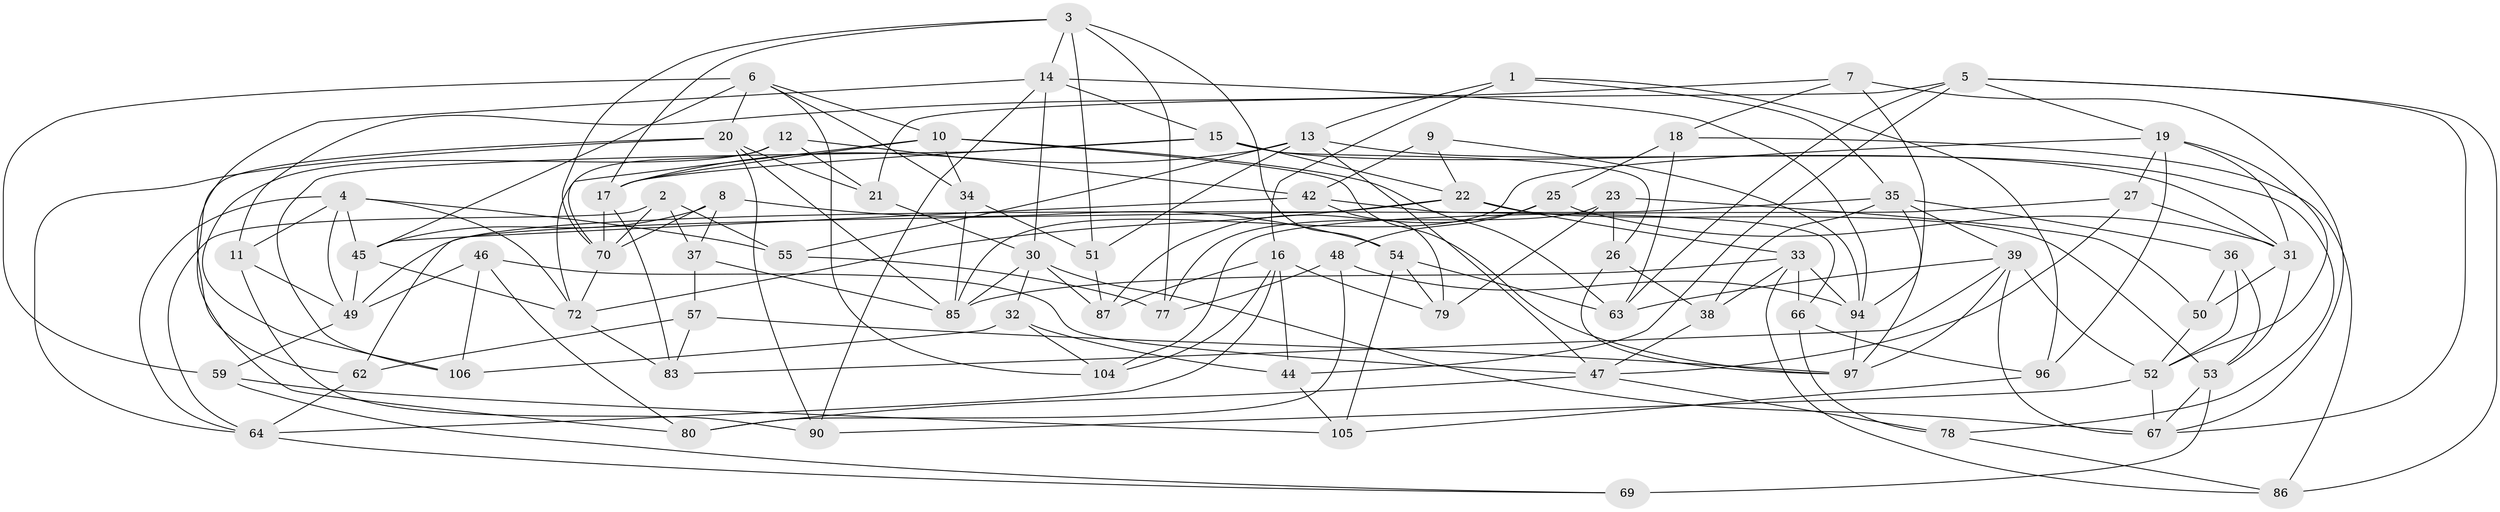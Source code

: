 // Generated by graph-tools (version 1.1) at 2025/24/03/03/25 07:24:30]
// undirected, 74 vertices, 178 edges
graph export_dot {
graph [start="1"]
  node [color=gray90,style=filled];
  1;
  2;
  3 [super="+95"];
  4 [super="+40"];
  5 [super="+56"];
  6 [super="+43"];
  7;
  8;
  9;
  10 [super="+76"];
  11;
  12;
  13 [super="+28"];
  14 [super="+29"];
  15 [super="+41"];
  16 [super="+98"];
  17 [super="+71"];
  18;
  19 [super="+91"];
  20 [super="+24"];
  21;
  22 [super="+73"];
  23;
  25;
  26;
  27;
  30 [super="+58"];
  31 [super="+88"];
  32;
  33 [super="+99"];
  34;
  35 [super="+89"];
  36;
  37;
  38;
  39 [super="+81"];
  42 [super="+82"];
  44;
  45 [super="+60"];
  46;
  47 [super="+75"];
  48;
  49 [super="+68"];
  50;
  51;
  52 [super="+107"];
  53 [super="+74"];
  54 [super="+61"];
  55;
  57;
  59;
  62;
  63 [super="+65"];
  64 [super="+92"];
  66;
  67 [super="+84"];
  69;
  70 [super="+101"];
  72 [super="+102"];
  77;
  78;
  79;
  80;
  83;
  85 [super="+93"];
  86;
  87;
  90;
  94 [super="+100"];
  96;
  97 [super="+103"];
  104;
  105;
  106;
  1 -- 16;
  1 -- 96;
  1 -- 35;
  1 -- 13;
  2 -- 37;
  2 -- 55;
  2 -- 64;
  2 -- 70;
  3 -- 77;
  3 -- 14;
  3 -- 51;
  3 -- 54;
  3 -- 70;
  3 -- 17;
  4 -- 64;
  4 -- 49;
  4 -- 11;
  4 -- 45;
  4 -- 55;
  4 -- 72;
  5 -- 63;
  5 -- 21;
  5 -- 67;
  5 -- 19;
  5 -- 44;
  5 -- 86;
  6 -- 59;
  6 -- 45;
  6 -- 10;
  6 -- 104;
  6 -- 34;
  6 -- 20;
  7 -- 18;
  7 -- 11;
  7 -- 67;
  7 -- 94;
  8 -- 54;
  8 -- 37;
  8 -- 45;
  8 -- 70;
  9 -- 42 [weight=2];
  9 -- 94;
  9 -- 22;
  10 -- 34;
  10 -- 72;
  10 -- 97;
  10 -- 63;
  10 -- 17;
  11 -- 90;
  11 -- 49;
  12 -- 21;
  12 -- 106;
  12 -- 70;
  12 -- 42;
  13 -- 51;
  13 -- 17;
  13 -- 47;
  13 -- 78;
  13 -- 55;
  14 -- 15;
  14 -- 94;
  14 -- 62;
  14 -- 90;
  14 -- 30;
  15 -- 17;
  15 -- 22;
  15 -- 26;
  15 -- 31;
  15 -- 106;
  16 -- 44;
  16 -- 64;
  16 -- 104;
  16 -- 79;
  16 -- 87;
  17 -- 83;
  17 -- 70;
  18 -- 63;
  18 -- 86;
  18 -- 25;
  19 -- 27;
  19 -- 31;
  19 -- 85;
  19 -- 52;
  19 -- 96;
  20 -- 80;
  20 -- 85;
  20 -- 64;
  20 -- 90;
  20 -- 21;
  21 -- 30;
  22 -- 33;
  22 -- 53;
  22 -- 62;
  22 -- 72;
  23 -- 79;
  23 -- 50;
  23 -- 77;
  23 -- 26;
  25 -- 48;
  25 -- 87;
  25 -- 31;
  26 -- 38;
  26 -- 97;
  27 -- 47;
  27 -- 104;
  27 -- 31;
  30 -- 85;
  30 -- 67;
  30 -- 32;
  30 -- 87;
  31 -- 53;
  31 -- 50;
  32 -- 106;
  32 -- 104;
  32 -- 44;
  33 -- 94;
  33 -- 66;
  33 -- 38;
  33 -- 85;
  33 -- 86;
  34 -- 51;
  34 -- 85;
  35 -- 36;
  35 -- 39;
  35 -- 38;
  35 -- 97;
  35 -- 49;
  36 -- 50;
  36 -- 53;
  36 -- 52;
  37 -- 57;
  37 -- 85;
  38 -- 47;
  39 -- 52;
  39 -- 67;
  39 -- 97;
  39 -- 83;
  39 -- 63;
  42 -- 79;
  42 -- 66;
  42 -- 45;
  44 -- 105;
  45 -- 72;
  45 -- 49;
  46 -- 80;
  46 -- 49;
  46 -- 106;
  46 -- 47;
  47 -- 78;
  47 -- 80;
  48 -- 94;
  48 -- 80;
  48 -- 77;
  49 -- 59;
  50 -- 52;
  51 -- 87;
  52 -- 67;
  52 -- 90;
  53 -- 67;
  53 -- 69 [weight=2];
  54 -- 105;
  54 -- 79;
  54 -- 63 [weight=2];
  55 -- 77;
  57 -- 62;
  57 -- 83;
  57 -- 97;
  59 -- 69;
  59 -- 105;
  62 -- 64;
  64 -- 69;
  66 -- 96;
  66 -- 78;
  70 -- 72;
  72 -- 83;
  78 -- 86;
  94 -- 97;
  96 -- 105;
}
